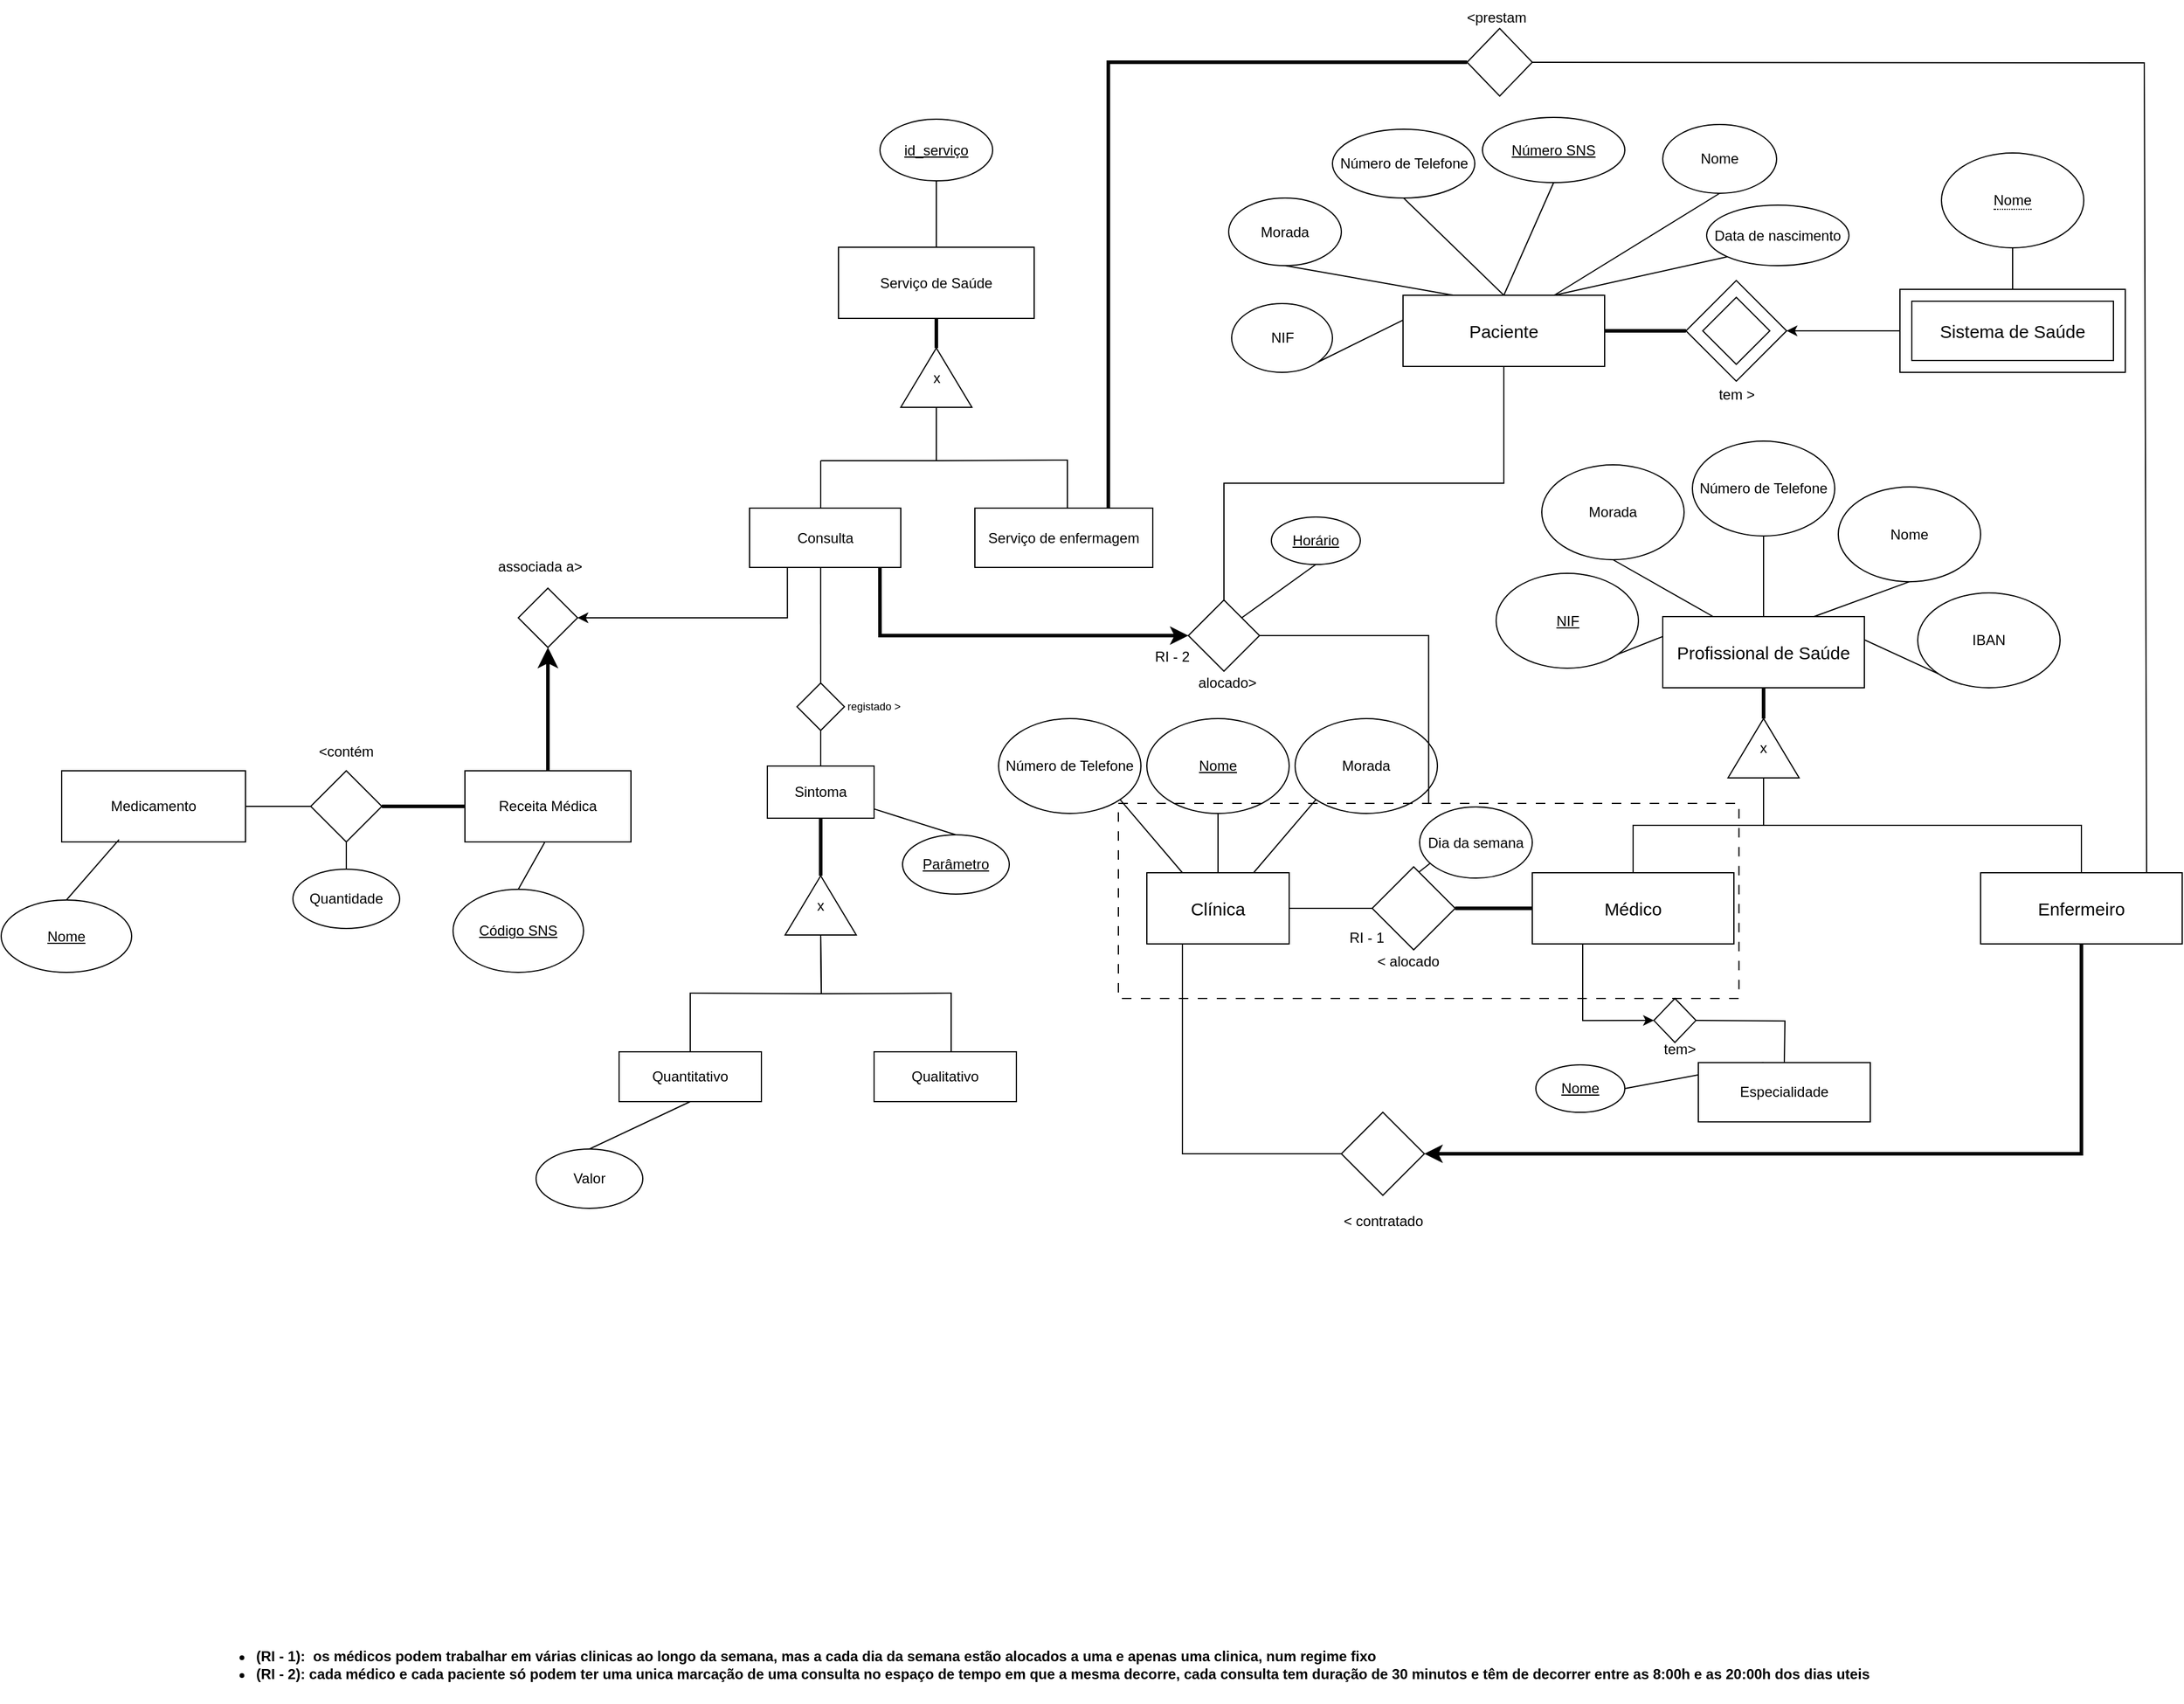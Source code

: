 <mxfile version="24.4.0" type="github" pages="2">
  <diagram id="R2lEEEUBdFMjLlhIrx00" name="Page-1">
    <mxGraphModel dx="3661" dy="3031" grid="0" gridSize="10" guides="1" tooltips="1" connect="1" arrows="0" fold="1" page="1" pageScale="1" pageWidth="850" pageHeight="1100" math="0" shadow="0" extFonts="Permanent Marker^https://fonts.googleapis.com/css?family=Permanent+Marker">
      <root>
        <mxCell id="0" />
        <mxCell id="1" parent="0" />
        <mxCell id="osjCYdtPVFfUL0etH68a-21" style="rounded=0;orthogonalLoop=1;jettySize=auto;html=1;exitX=0.25;exitY=0;exitDx=0;exitDy=0;entryX=1;entryY=1;entryDx=0;entryDy=0;endArrow=none;endFill=0;labelBackgroundColor=none;fontColor=default;" parent="1" source="osjCYdtPVFfUL0etH68a-17" target="osjCYdtPVFfUL0etH68a-19" edge="1">
          <mxGeometry relative="1" as="geometry" />
        </mxCell>
        <mxCell id="osjCYdtPVFfUL0etH68a-24" style="rounded=0;orthogonalLoop=1;jettySize=auto;html=1;exitX=0.25;exitY=0;exitDx=0;exitDy=0;entryX=0.5;entryY=1;entryDx=0;entryDy=0;endArrow=none;endFill=0;labelBackgroundColor=none;fontColor=default;" parent="1" source="osjCYdtPVFfUL0etH68a-17" target="osjCYdtPVFfUL0etH68a-23" edge="1">
          <mxGeometry relative="1" as="geometry" />
        </mxCell>
        <mxCell id="osjCYdtPVFfUL0etH68a-25" style="edgeStyle=orthogonalEdgeStyle;rounded=0;orthogonalLoop=1;jettySize=auto;html=1;exitX=0.5;exitY=0;exitDx=0;exitDy=0;entryX=0.5;entryY=1;entryDx=0;entryDy=0;endArrow=none;endFill=0;labelBackgroundColor=none;fontColor=default;" parent="1" source="osjCYdtPVFfUL0etH68a-17" target="osjCYdtPVFfUL0etH68a-26" edge="1">
          <mxGeometry relative="1" as="geometry">
            <mxPoint x="998.0" y="-150" as="targetPoint" />
          </mxGeometry>
        </mxCell>
        <mxCell id="osjCYdtPVFfUL0etH68a-28" style="rounded=0;orthogonalLoop=1;jettySize=auto;html=1;exitX=0.75;exitY=0;exitDx=0;exitDy=0;entryX=0.5;entryY=1;entryDx=0;entryDy=0;endArrow=none;endFill=0;labelBackgroundColor=none;fontColor=default;" parent="1" source="osjCYdtPVFfUL0etH68a-17" target="osjCYdtPVFfUL0etH68a-27" edge="1">
          <mxGeometry relative="1" as="geometry" />
        </mxCell>
        <mxCell id="osjCYdtPVFfUL0etH68a-30" style="rounded=0;orthogonalLoop=1;jettySize=auto;html=1;exitX=0.75;exitY=0;exitDx=0;exitDy=0;entryX=0;entryY=1;entryDx=0;entryDy=0;endArrow=none;endFill=0;labelBackgroundColor=none;fontColor=default;" parent="1" source="osjCYdtPVFfUL0etH68a-17" target="osjCYdtPVFfUL0etH68a-29" edge="1">
          <mxGeometry relative="1" as="geometry" />
        </mxCell>
        <mxCell id="cX05C2zaHUFwM0jY-mZY-4" style="edgeStyle=none;curved=1;rounded=0;orthogonalLoop=1;jettySize=auto;html=1;exitX=0.5;exitY=1;exitDx=0;exitDy=0;entryX=1;entryY=0.5;entryDx=0;entryDy=0;fontSize=12;startSize=8;endSize=8;endArrow=none;endFill=0;strokeWidth=3;" edge="1" parent="1" source="osjCYdtPVFfUL0etH68a-17" target="osjCYdtPVFfUL0etH68a-35">
          <mxGeometry relative="1" as="geometry" />
        </mxCell>
        <mxCell id="osjCYdtPVFfUL0etH68a-17" value="&lt;span style=&quot;font-size: 15px;&quot;&gt;Profissional de Saúde&lt;/span&gt;" style="rounded=0;whiteSpace=wrap;html=1;labelBackgroundColor=none;" parent="1" vertex="1">
          <mxGeometry x="913" y="-36" width="170" height="60" as="geometry" />
        </mxCell>
        <mxCell id="osjCYdtPVFfUL0etH68a-19" value="&lt;u&gt;NIF&lt;/u&gt;" style="ellipse;whiteSpace=wrap;html=1;labelBackgroundColor=none;" parent="1" vertex="1">
          <mxGeometry x="772.5" y="-72.5" width="120" height="80" as="geometry" />
        </mxCell>
        <mxCell id="osjCYdtPVFfUL0etH68a-23" value="Morada" style="ellipse;whiteSpace=wrap;html=1;labelBackgroundColor=none;" parent="1" vertex="1">
          <mxGeometry x="811" y="-164" width="120" height="80" as="geometry" />
        </mxCell>
        <mxCell id="osjCYdtPVFfUL0etH68a-26" value="Número de Telefone" style="ellipse;whiteSpace=wrap;html=1;labelBackgroundColor=none;" parent="1" vertex="1">
          <mxGeometry x="938" y="-184" width="120" height="80" as="geometry" />
        </mxCell>
        <mxCell id="osjCYdtPVFfUL0etH68a-27" value="Nome" style="ellipse;whiteSpace=wrap;html=1;labelBackgroundColor=none;" parent="1" vertex="1">
          <mxGeometry x="1061" y="-145.41" width="120" height="80" as="geometry" />
        </mxCell>
        <mxCell id="osjCYdtPVFfUL0etH68a-29" value="IBAN" style="ellipse;whiteSpace=wrap;html=1;labelBackgroundColor=none;" parent="1" vertex="1">
          <mxGeometry x="1128" y="-56" width="120" height="80" as="geometry" />
        </mxCell>
        <mxCell id="osjCYdtPVFfUL0etH68a-32" value="" style="rhombus;whiteSpace=wrap;html=1;labelBackgroundColor=none;" parent="1" vertex="1">
          <mxGeometry x="668" y="175" width="70" height="70" as="geometry" />
        </mxCell>
        <mxCell id="osjCYdtPVFfUL0etH68a-35" value="x" style="triangle;whiteSpace=wrap;html=1;direction=north;rotation=0;labelBackgroundColor=none;" parent="1" vertex="1">
          <mxGeometry x="968" y="50" width="60" height="50" as="geometry" />
        </mxCell>
        <mxCell id="osjCYdtPVFfUL0etH68a-40" style="edgeStyle=orthogonalEdgeStyle;rounded=0;orthogonalLoop=1;jettySize=auto;html=1;exitX=0.5;exitY=0;exitDx=0;exitDy=0;entryX=0;entryY=0.5;entryDx=0;entryDy=0;endArrow=none;endFill=0;labelBackgroundColor=none;fontColor=default;" parent="1" source="osjCYdtPVFfUL0etH68a-38" target="osjCYdtPVFfUL0etH68a-35" edge="1">
          <mxGeometry relative="1" as="geometry" />
        </mxCell>
        <mxCell id="fhy60ZntJMk9WQ-8_yJA-6" style="edgeStyle=orthogonalEdgeStyle;rounded=0;orthogonalLoop=1;jettySize=auto;html=1;exitX=0.25;exitY=1;exitDx=0;exitDy=0;entryX=0;entryY=0.5;entryDx=0;entryDy=0;" parent="1" source="osjCYdtPVFfUL0etH68a-38" target="lnXV8POhLCO5q89hgLd0-2" edge="1">
          <mxGeometry relative="1" as="geometry" />
        </mxCell>
        <mxCell id="fhy60ZntJMk9WQ-8_yJA-13" style="edgeStyle=orthogonalEdgeStyle;rounded=0;orthogonalLoop=1;jettySize=auto;html=1;exitX=0;exitY=0.5;exitDx=0;exitDy=0;entryX=1;entryY=0.5;entryDx=0;entryDy=0;endArrow=none;endFill=0;strokeWidth=3;" parent="1" source="osjCYdtPVFfUL0etH68a-38" target="osjCYdtPVFfUL0etH68a-32" edge="1">
          <mxGeometry relative="1" as="geometry" />
        </mxCell>
        <mxCell id="osjCYdtPVFfUL0etH68a-38" value="&lt;span style=&quot;font-size: 15px;&quot;&gt;Médico&lt;/span&gt;" style="rounded=0;whiteSpace=wrap;html=1;labelBackgroundColor=none;" parent="1" vertex="1">
          <mxGeometry x="803" y="180" width="170" height="60" as="geometry" />
        </mxCell>
        <mxCell id="osjCYdtPVFfUL0etH68a-41" style="edgeStyle=orthogonalEdgeStyle;rounded=0;orthogonalLoop=1;jettySize=auto;html=1;exitX=0.5;exitY=0;exitDx=0;exitDy=0;entryX=0;entryY=0.5;entryDx=0;entryDy=0;endArrow=none;endFill=0;labelBackgroundColor=none;fontColor=default;" parent="1" source="osjCYdtPVFfUL0etH68a-39" target="osjCYdtPVFfUL0etH68a-35" edge="1">
          <mxGeometry relative="1" as="geometry" />
        </mxCell>
        <mxCell id="fhy60ZntJMk9WQ-8_yJA-5" style="edgeStyle=orthogonalEdgeStyle;rounded=0;orthogonalLoop=1;jettySize=auto;html=1;exitX=0.5;exitY=1;exitDx=0;exitDy=0;entryX=1;entryY=0.5;entryDx=0;entryDy=0;strokeWidth=3;" parent="1" source="osjCYdtPVFfUL0etH68a-39" target="osjCYdtPVFfUL0etH68a-46" edge="1">
          <mxGeometry relative="1" as="geometry" />
        </mxCell>
        <mxCell id="osjCYdtPVFfUL0etH68a-39" value="&lt;span style=&quot;font-size: 15px;&quot;&gt;Enfermeiro&lt;/span&gt;" style="rounded=0;whiteSpace=wrap;html=1;labelBackgroundColor=none;" parent="1" vertex="1">
          <mxGeometry x="1181" y="180" width="170" height="60" as="geometry" />
        </mxCell>
        <mxCell id="osjCYdtPVFfUL0etH68a-3" style="edgeStyle=orthogonalEdgeStyle;rounded=0;orthogonalLoop=1;jettySize=auto;html=1;exitX=0.5;exitY=0;exitDx=0;exitDy=0;entryX=0.5;entryY=1;entryDx=0;entryDy=0;endArrow=none;endFill=0;labelBackgroundColor=none;fontColor=default;" parent="1" source="Xq9BSYsF8t9AHOJS5VjR-1" target="Xq9BSYsF8t9AHOJS5VjR-3" edge="1">
          <mxGeometry relative="1" as="geometry" />
        </mxCell>
        <mxCell id="osjCYdtPVFfUL0etH68a-14" style="rounded=0;orthogonalLoop=1;jettySize=auto;html=1;exitX=0.25;exitY=0;exitDx=0;exitDy=0;startArrow=none;startFill=0;endArrow=none;endFill=0;entryX=1;entryY=1;entryDx=0;entryDy=0;labelBackgroundColor=none;fontColor=default;" parent="1" source="Xq9BSYsF8t9AHOJS5VjR-1" target="osjCYdtPVFfUL0etH68a-16" edge="1">
          <mxGeometry relative="1" as="geometry">
            <mxPoint x="438" y="160" as="targetPoint" />
          </mxGeometry>
        </mxCell>
        <mxCell id="fhy60ZntJMk9WQ-8_yJA-11" style="edgeStyle=orthogonalEdgeStyle;rounded=0;orthogonalLoop=1;jettySize=auto;html=1;exitX=0.25;exitY=1;exitDx=0;exitDy=0;entryX=0;entryY=0.5;entryDx=0;entryDy=0;endArrow=none;endFill=0;" parent="1" source="Xq9BSYsF8t9AHOJS5VjR-1" target="osjCYdtPVFfUL0etH68a-46" edge="1">
          <mxGeometry relative="1" as="geometry" />
        </mxCell>
        <mxCell id="fhy60ZntJMk9WQ-8_yJA-12" style="edgeStyle=orthogonalEdgeStyle;rounded=0;orthogonalLoop=1;jettySize=auto;html=1;exitX=1;exitY=0.5;exitDx=0;exitDy=0;entryX=0;entryY=0.5;entryDx=0;entryDy=0;endArrow=none;endFill=0;" parent="1" source="Xq9BSYsF8t9AHOJS5VjR-1" target="osjCYdtPVFfUL0etH68a-32" edge="1">
          <mxGeometry relative="1" as="geometry" />
        </mxCell>
        <mxCell id="Xq9BSYsF8t9AHOJS5VjR-1" value="&lt;font style=&quot;font-size: 15px;&quot;&gt;Clínica&lt;/font&gt;" style="rounded=0;whiteSpace=wrap;html=1;labelBackgroundColor=none;" parent="1" vertex="1">
          <mxGeometry x="478" y="180" width="120" height="60" as="geometry" />
        </mxCell>
        <mxCell id="Xq9BSYsF8t9AHOJS5VjR-3" value="&lt;u&gt;Nome&lt;/u&gt;" style="ellipse;whiteSpace=wrap;html=1;labelBackgroundColor=none;" parent="1" vertex="1">
          <mxGeometry x="478" y="50" width="120" height="80" as="geometry" />
        </mxCell>
        <mxCell id="osjCYdtPVFfUL0etH68a-4" value="Morada" style="ellipse;whiteSpace=wrap;html=1;labelBackgroundColor=none;" parent="1" vertex="1">
          <mxGeometry x="603" y="50" width="120" height="80" as="geometry" />
        </mxCell>
        <mxCell id="osjCYdtPVFfUL0etH68a-6" value="" style="endArrow=none;html=1;rounded=0;entryX=0;entryY=1;entryDx=0;entryDy=0;exitX=0.75;exitY=0;exitDx=0;exitDy=0;labelBackgroundColor=none;fontColor=default;" parent="1" source="Xq9BSYsF8t9AHOJS5VjR-1" target="osjCYdtPVFfUL0etH68a-4" edge="1">
          <mxGeometry width="50" height="50" relative="1" as="geometry">
            <mxPoint x="518" y="270" as="sourcePoint" />
            <mxPoint x="568" y="220" as="targetPoint" />
            <Array as="points" />
          </mxGeometry>
        </mxCell>
        <mxCell id="osjCYdtPVFfUL0etH68a-16" value="Número de Telefone" style="ellipse;whiteSpace=wrap;html=1;labelBackgroundColor=none;" parent="1" vertex="1">
          <mxGeometry x="353" y="50" width="120" height="80" as="geometry" />
        </mxCell>
        <mxCell id="osjCYdtPVFfUL0etH68a-46" value="" style="rhombus;whiteSpace=wrap;html=1;labelBackgroundColor=none;" parent="1" vertex="1">
          <mxGeometry x="642" y="382" width="70" height="70" as="geometry" />
        </mxCell>
        <mxCell id="jBcFQ4x_I9QCF7RiTCGO-1" value="&amp;lt; alocado" style="text;html=1;align=center;verticalAlign=middle;resizable=0;points=[];autosize=1;strokeColor=none;fillColor=none;labelBackgroundColor=none;" parent="1" vertex="1">
          <mxGeometry x="658" y="240" width="80" height="30" as="geometry" />
        </mxCell>
        <mxCell id="jBcFQ4x_I9QCF7RiTCGO-2" value="&amp;lt; contratado" style="text;html=1;align=center;verticalAlign=middle;resizable=0;points=[];autosize=1;strokeColor=none;fillColor=none;labelBackgroundColor=none;" parent="1" vertex="1">
          <mxGeometry x="632" y="459" width="90" height="30" as="geometry" />
        </mxCell>
        <mxCell id="jBcFQ4x_I9QCF7RiTCGO-3" value="RI - 1" style="text;html=1;align=center;verticalAlign=middle;resizable=0;points=[];autosize=1;strokeColor=none;fillColor=none;labelBackgroundColor=none;" parent="1" vertex="1">
          <mxGeometry x="638" y="220" width="50" height="30" as="geometry" />
        </mxCell>
        <mxCell id="jBcFQ4x_I9QCF7RiTCGO-4" value="&lt;ul&gt;&lt;li&gt;&lt;b&gt;(RI - 1):&amp;nbsp; os médicos podem trabalhar em várias clinicas ao longo da semana,&amp;nbsp;&lt;/b&gt;&lt;b style=&quot;background-color: initial;&quot;&gt;mas a cada dia da semana estão alocados a uma e apenas uma clinica, num regime fixo&lt;/b&gt;&lt;/li&gt;&lt;li&gt;&lt;div title=&quot;Page 1&quot; class=&quot;page&quot;&gt;&lt;div style=&quot;background-color: rgb(100.0%, 100.0%, 100.0%)&quot; class=&quot;section&quot;&gt;&lt;div style=&quot;&quot; class=&quot;layoutArea&quot;&gt;&lt;b&gt;(RI - 2): cada médico e cada paciente só podem ter uma unica marcação de uma consulta no espaço de tempo em que a mesma decorre, cada consulta tem duração de 30 minutos e&amp;nbsp;&lt;/b&gt;&lt;b style=&quot;background-color: initial;&quot;&gt;têm de decorrer entre as 8:00h e as 20:00h dos dias uteis&amp;nbsp;&lt;/b&gt;&lt;/div&gt;&lt;/div&gt;&lt;/div&gt;&lt;/li&gt;&lt;/ul&gt;" style="text;html=1;align=left;verticalAlign=middle;resizable=0;points=[];autosize=1;strokeColor=none;fillColor=none;labelBackgroundColor=none;" parent="1" vertex="1">
          <mxGeometry x="-315" y="815" width="1422" height="65" as="geometry" />
        </mxCell>
        <mxCell id="jBcFQ4x_I9QCF7RiTCGO-24" style="rounded=0;orthogonalLoop=1;jettySize=auto;html=1;exitX=0.25;exitY=0;exitDx=0;exitDy=0;entryX=1;entryY=1;entryDx=0;entryDy=0;endArrow=none;endFill=0;labelBackgroundColor=none;fontColor=default;" parent="1" source="jBcFQ4x_I9QCF7RiTCGO-29" target="jBcFQ4x_I9QCF7RiTCGO-30" edge="1">
          <mxGeometry relative="1" as="geometry" />
        </mxCell>
        <mxCell id="jBcFQ4x_I9QCF7RiTCGO-25" style="rounded=0;orthogonalLoop=1;jettySize=auto;html=1;exitX=0.25;exitY=0;exitDx=0;exitDy=0;entryX=0.5;entryY=1;entryDx=0;entryDy=0;endArrow=none;endFill=0;labelBackgroundColor=none;fontColor=default;" parent="1" source="jBcFQ4x_I9QCF7RiTCGO-29" target="jBcFQ4x_I9QCF7RiTCGO-31" edge="1">
          <mxGeometry relative="1" as="geometry" />
        </mxCell>
        <mxCell id="jBcFQ4x_I9QCF7RiTCGO-26" style="rounded=0;orthogonalLoop=1;jettySize=auto;html=1;exitX=0.5;exitY=0;exitDx=0;exitDy=0;entryX=0.5;entryY=1;entryDx=0;entryDy=0;endArrow=none;endFill=0;labelBackgroundColor=none;fontColor=default;" parent="1" source="jBcFQ4x_I9QCF7RiTCGO-29" target="jBcFQ4x_I9QCF7RiTCGO-32" edge="1">
          <mxGeometry relative="1" as="geometry">
            <mxPoint x="740.0" y="-407" as="targetPoint" />
          </mxGeometry>
        </mxCell>
        <mxCell id="jBcFQ4x_I9QCF7RiTCGO-27" style="rounded=0;orthogonalLoop=1;jettySize=auto;html=1;exitX=0.75;exitY=0;exitDx=0;exitDy=0;entryX=0.5;entryY=1;entryDx=0;entryDy=0;endArrow=none;endFill=0;labelBackgroundColor=none;fontColor=default;" parent="1" source="jBcFQ4x_I9QCF7RiTCGO-29" target="jBcFQ4x_I9QCF7RiTCGO-33" edge="1">
          <mxGeometry relative="1" as="geometry" />
        </mxCell>
        <mxCell id="jBcFQ4x_I9QCF7RiTCGO-28" style="rounded=0;orthogonalLoop=1;jettySize=auto;html=1;exitX=0.75;exitY=0;exitDx=0;exitDy=0;entryX=0;entryY=1;entryDx=0;entryDy=0;endArrow=none;endFill=0;labelBackgroundColor=none;fontColor=default;" parent="1" source="jBcFQ4x_I9QCF7RiTCGO-29" target="jBcFQ4x_I9QCF7RiTCGO-34" edge="1">
          <mxGeometry relative="1" as="geometry" />
        </mxCell>
        <mxCell id="fhy60ZntJMk9WQ-8_yJA-3" style="edgeStyle=orthogonalEdgeStyle;rounded=0;orthogonalLoop=1;jettySize=auto;html=1;exitX=0.5;exitY=1;exitDx=0;exitDy=0;entryX=0.5;entryY=0;entryDx=0;entryDy=0;endArrow=none;endFill=0;" parent="1" source="jBcFQ4x_I9QCF7RiTCGO-29" target="lnXV8POhLCO5q89hgLd0-22" edge="1">
          <mxGeometry relative="1" as="geometry" />
        </mxCell>
        <mxCell id="jBcFQ4x_I9QCF7RiTCGO-29" value="&lt;span style=&quot;font-size: 15px;&quot;&gt;Paciente&lt;/span&gt;" style="rounded=0;whiteSpace=wrap;html=1;labelBackgroundColor=none;" parent="1" vertex="1">
          <mxGeometry x="694" y="-307" width="170" height="60" as="geometry" />
        </mxCell>
        <mxCell id="jBcFQ4x_I9QCF7RiTCGO-30" value="NIF" style="ellipse;whiteSpace=wrap;html=1;labelBackgroundColor=none;" parent="1" vertex="1">
          <mxGeometry x="549.5" y="-300" width="85" height="58" as="geometry" />
        </mxCell>
        <mxCell id="jBcFQ4x_I9QCF7RiTCGO-31" value="Morada" style="ellipse;whiteSpace=wrap;html=1;labelBackgroundColor=none;" parent="1" vertex="1">
          <mxGeometry x="547" y="-389" width="95" height="57" as="geometry" />
        </mxCell>
        <mxCell id="jBcFQ4x_I9QCF7RiTCGO-32" value="Número de Telefone" style="ellipse;whiteSpace=wrap;html=1;labelBackgroundColor=none;" parent="1" vertex="1">
          <mxGeometry x="634.5" y="-447" width="120" height="58" as="geometry" />
        </mxCell>
        <mxCell id="jBcFQ4x_I9QCF7RiTCGO-33" value="Nome" style="ellipse;whiteSpace=wrap;html=1;labelBackgroundColor=none;" parent="1" vertex="1">
          <mxGeometry x="913" y="-451" width="96" height="58" as="geometry" />
        </mxCell>
        <mxCell id="jBcFQ4x_I9QCF7RiTCGO-34" value="Data de nascimento" style="ellipse;whiteSpace=wrap;html=1;labelBackgroundColor=none;" parent="1" vertex="1">
          <mxGeometry x="950" y="-383" width="120" height="51" as="geometry" />
        </mxCell>
        <mxCell id="jBcFQ4x_I9QCF7RiTCGO-35" style="rounded=0;orthogonalLoop=1;jettySize=auto;html=1;exitX=0.5;exitY=0;exitDx=0;exitDy=0;entryX=0.5;entryY=1;entryDx=0;entryDy=0;endArrow=none;endFill=0;labelBackgroundColor=none;fontColor=default;" parent="1" source="jBcFQ4x_I9QCF7RiTCGO-29" target="jBcFQ4x_I9QCF7RiTCGO-36" edge="1">
          <mxGeometry relative="1" as="geometry">
            <mxPoint x="870.0" y="-407" as="targetPoint" />
            <mxPoint x="870" y="-307" as="sourcePoint" />
          </mxGeometry>
        </mxCell>
        <mxCell id="jBcFQ4x_I9QCF7RiTCGO-36" value="&lt;u&gt;Número SNS&lt;/u&gt;" style="ellipse;whiteSpace=wrap;html=1;labelBackgroundColor=none;" parent="1" vertex="1">
          <mxGeometry x="761" y="-457" width="120" height="55" as="geometry" />
        </mxCell>
        <mxCell id="jBcFQ4x_I9QCF7RiTCGO-42" value="&lt;span style=&quot;font-size: 15px;&quot;&gt;Sistema de Saúde&lt;/span&gt;" style="rounded=0;whiteSpace=wrap;html=1;perimeterSpacing=0;glass=0;shadow=0;labelBackgroundColor=none;" parent="1" vertex="1">
          <mxGeometry x="1123" y="-307" width="170" height="60" as="geometry" />
        </mxCell>
        <mxCell id="jBcFQ4x_I9QCF7RiTCGO-48" style="rounded=0;orthogonalLoop=1;jettySize=auto;html=1;exitX=0.5;exitY=0;exitDx=0;exitDy=0;entryX=0.5;entryY=1;entryDx=0;entryDy=0;endArrow=none;endFill=0;labelBackgroundColor=none;fontColor=default;" parent="1" source="jBcFQ4x_I9QCF7RiTCGO-42" target="jBcFQ4x_I9QCF7RiTCGO-49" edge="1">
          <mxGeometry relative="1" as="geometry">
            <mxPoint x="1338.0" y="-417" as="targetPoint" />
            <mxPoint x="1338" y="-317" as="sourcePoint" />
          </mxGeometry>
        </mxCell>
        <mxCell id="jBcFQ4x_I9QCF7RiTCGO-49" value="&lt;div style=&quot;border-bottom: 1px dotted black;&quot;&gt;Nome&lt;/div&gt;" style="ellipse;whiteSpace=wrap;html=1;labelBackgroundColor=none;" parent="1" vertex="1">
          <mxGeometry x="1148" y="-427" width="120" height="80" as="geometry" />
        </mxCell>
        <mxCell id="jBcFQ4x_I9QCF7RiTCGO-50" value="" style="verticalLabelPosition=bottom;verticalAlign=top;html=1;shape=mxgraph.basic.frame;dx=10;whiteSpace=wrap;labelBackgroundColor=none;" parent="1" vertex="1">
          <mxGeometry x="1113" y="-312" width="190" height="70" as="geometry" />
        </mxCell>
        <mxCell id="jBcFQ4x_I9QCF7RiTCGO-55" value="tem &amp;gt;&lt;div&gt;&lt;br&gt;&lt;/div&gt;" style="text;html=1;align=center;verticalAlign=middle;resizable=0;points=[];autosize=1;strokeColor=none;fillColor=none;labelBackgroundColor=none;" parent="1" vertex="1">
          <mxGeometry x="950" y="-236" width="50" height="40" as="geometry" />
        </mxCell>
        <mxCell id="jBcFQ4x_I9QCF7RiTCGO-59" value="" style="verticalLabelPosition=bottom;verticalAlign=top;html=1;shape=mxgraph.basic.frame;dx=10;whiteSpace=wrap;labelBackgroundColor=none;rotation=45;" parent="1" vertex="1">
          <mxGeometry x="945" y="-307" width="60" height="60" as="geometry" />
        </mxCell>
        <mxCell id="VKBXFGdJmHYDEgzDutjO-6" value="Dia da semana" style="ellipse;whiteSpace=wrap;html=1;" parent="1" vertex="1">
          <mxGeometry x="708" y="124.54" width="95" height="60" as="geometry" />
        </mxCell>
        <mxCell id="VKBXFGdJmHYDEgzDutjO-8" value="" style="endArrow=none;html=1;rounded=0;exitX=0.562;exitY=0.064;exitDx=0;exitDy=0;exitPerimeter=0;entryX=0.097;entryY=0.787;entryDx=0;entryDy=0;entryPerimeter=0;" parent="1" source="osjCYdtPVFfUL0etH68a-32" target="VKBXFGdJmHYDEgzDutjO-6" edge="1">
          <mxGeometry width="50" height="50" relative="1" as="geometry">
            <mxPoint x="703" y="175" as="sourcePoint" />
            <mxPoint x="753" y="125" as="targetPoint" />
          </mxGeometry>
        </mxCell>
        <mxCell id="VKBXFGdJmHYDEgzDutjO-46" value="" style="group" parent="1" vertex="1" connectable="0">
          <mxGeometry x="143" y="-347.5" width="340" height="275" as="geometry" />
        </mxCell>
        <mxCell id="VKBXFGdJmHYDEgzDutjO-23" value="Serviço de Saúde" style="rounded=0;whiteSpace=wrap;html=1;" parent="VKBXFGdJmHYDEgzDutjO-46" vertex="1">
          <mxGeometry x="75" width="165" height="60" as="geometry" />
        </mxCell>
        <mxCell id="cX05C2zaHUFwM0jY-mZY-7" style="edgeStyle=none;curved=1;rounded=0;orthogonalLoop=1;jettySize=auto;html=1;exitX=1;exitY=0.5;exitDx=0;exitDy=0;entryX=0.5;entryY=1;entryDx=0;entryDy=0;fontSize=12;startSize=8;endSize=8;endArrow=none;endFill=0;strokeWidth=3;" edge="1" parent="VKBXFGdJmHYDEgzDutjO-46" source="VKBXFGdJmHYDEgzDutjO-24" target="VKBXFGdJmHYDEgzDutjO-23">
          <mxGeometry relative="1" as="geometry" />
        </mxCell>
        <mxCell id="VKBXFGdJmHYDEgzDutjO-24" value="x" style="triangle;whiteSpace=wrap;html=1;direction=north;rotation=0;labelBackgroundColor=none;" parent="VKBXFGdJmHYDEgzDutjO-46" vertex="1">
          <mxGeometry x="127.5" y="85" width="60" height="50" as="geometry" />
        </mxCell>
        <mxCell id="VKBXFGdJmHYDEgzDutjO-40" style="edgeStyle=orthogonalEdgeStyle;rounded=0;orthogonalLoop=1;jettySize=auto;html=1;exitX=0.5;exitY=0;exitDx=0;exitDy=0;endArrow=none;endFill=0;labelBackgroundColor=none;fontColor=default;entryX=0;entryY=0.5;entryDx=0;entryDy=0;" parent="VKBXFGdJmHYDEgzDutjO-46" target="VKBXFGdJmHYDEgzDutjO-24" edge="1">
          <mxGeometry relative="1" as="geometry">
            <mxPoint x="268" y="179.5" as="sourcePoint" />
            <mxPoint x="158" y="144.5" as="targetPoint" />
          </mxGeometry>
        </mxCell>
        <mxCell id="VKBXFGdJmHYDEgzDutjO-41" value="" style="endArrow=none;html=1;rounded=0;" parent="VKBXFGdJmHYDEgzDutjO-46" edge="1">
          <mxGeometry width="50" height="50" relative="1" as="geometry">
            <mxPoint x="60" y="180" as="sourcePoint" />
            <mxPoint x="160" y="180" as="targetPoint" />
          </mxGeometry>
        </mxCell>
        <mxCell id="VKBXFGdJmHYDEgzDutjO-42" value="" style="endArrow=none;html=1;rounded=0;" parent="VKBXFGdJmHYDEgzDutjO-46" edge="1">
          <mxGeometry width="50" height="50" relative="1" as="geometry">
            <mxPoint x="60" y="230" as="sourcePoint" />
            <mxPoint x="60" y="180" as="targetPoint" />
          </mxGeometry>
        </mxCell>
        <mxCell id="VKBXFGdJmHYDEgzDutjO-43" value="" style="endArrow=none;html=1;rounded=0;" parent="VKBXFGdJmHYDEgzDutjO-46" edge="1">
          <mxGeometry width="50" height="50" relative="1" as="geometry">
            <mxPoint x="268" y="229" as="sourcePoint" />
            <mxPoint x="268" y="179" as="targetPoint" />
          </mxGeometry>
        </mxCell>
        <mxCell id="VKBXFGdJmHYDEgzDutjO-44" value="Consulta" style="rounded=0;whiteSpace=wrap;html=1;" parent="VKBXFGdJmHYDEgzDutjO-46" vertex="1">
          <mxGeometry y="220" width="127.5" height="50" as="geometry" />
        </mxCell>
        <mxCell id="VKBXFGdJmHYDEgzDutjO-45" value="Serviço de enfermagem" style="rounded=0;whiteSpace=wrap;html=1;" parent="VKBXFGdJmHYDEgzDutjO-46" vertex="1">
          <mxGeometry x="190" y="220" width="150" height="50" as="geometry" />
        </mxCell>
        <mxCell id="VKBXFGdJmHYDEgzDutjO-49" value="" style="rhombus;whiteSpace=wrap;html=1;" parent="1" vertex="1">
          <mxGeometry x="-52" y="-60" width="50" height="50" as="geometry" />
        </mxCell>
        <mxCell id="VKBXFGdJmHYDEgzDutjO-53" value="&amp;lt;contém" style="text;html=1;align=center;verticalAlign=middle;whiteSpace=wrap;rounded=0;" parent="1" vertex="1">
          <mxGeometry x="-227" y="63" width="60" height="30" as="geometry" />
        </mxCell>
        <mxCell id="VKBXFGdJmHYDEgzDutjO-54" value="associada a&amp;gt;" style="text;html=1;align=center;verticalAlign=middle;whiteSpace=wrap;rounded=0;" parent="1" vertex="1">
          <mxGeometry x="-72" y="-93" width="77" height="30" as="geometry" />
        </mxCell>
        <mxCell id="VKBXFGdJmHYDEgzDutjO-60" value="" style="rhombus;whiteSpace=wrap;html=1;" parent="1" vertex="1">
          <mxGeometry x="183" y="20" width="40" height="40" as="geometry" />
        </mxCell>
        <mxCell id="VKBXFGdJmHYDEgzDutjO-55" value="" style="endArrow=none;html=1;rounded=0;entryX=0.439;entryY=1.006;entryDx=0;entryDy=0;entryPerimeter=0;" parent="1" edge="1">
          <mxGeometry width="50" height="50" relative="1" as="geometry">
            <mxPoint x="203" y="21" as="sourcePoint" />
            <mxPoint x="202.973" y="-77.2" as="targetPoint" />
          </mxGeometry>
        </mxCell>
        <mxCell id="VKBXFGdJmHYDEgzDutjO-64" value="" style="endArrow=none;html=1;rounded=0;exitX=0.5;exitY=0;exitDx=0;exitDy=0;" parent="1" source="VKBXFGdJmHYDEgzDutjO-67" edge="1">
          <mxGeometry width="50" height="50" relative="1" as="geometry">
            <mxPoint x="202.76" y="100.9" as="sourcePoint" />
            <mxPoint x="203" y="60" as="targetPoint" />
          </mxGeometry>
        </mxCell>
        <mxCell id="cX05C2zaHUFwM0jY-mZY-5" style="edgeStyle=none;curved=1;rounded=0;orthogonalLoop=1;jettySize=auto;html=1;exitX=0.5;exitY=1;exitDx=0;exitDy=0;fontSize=12;startSize=8;endSize=8;endArrow=none;endFill=0;strokeWidth=3;" edge="1" parent="1" source="VKBXFGdJmHYDEgzDutjO-67" target="VKBXFGdJmHYDEgzDutjO-70">
          <mxGeometry relative="1" as="geometry" />
        </mxCell>
        <mxCell id="VKBXFGdJmHYDEgzDutjO-67" value="Sintoma" style="rounded=0;whiteSpace=wrap;html=1;" parent="1" vertex="1">
          <mxGeometry x="158" y="90" width="90" height="44" as="geometry" />
        </mxCell>
        <mxCell id="VKBXFGdJmHYDEgzDutjO-69" value="registado &amp;gt;" style="text;html=1;align=center;verticalAlign=middle;whiteSpace=wrap;rounded=0;fontSize=9;" parent="1" vertex="1">
          <mxGeometry x="213" y="30" width="70" height="20" as="geometry" />
        </mxCell>
        <mxCell id="VKBXFGdJmHYDEgzDutjO-70" value="x" style="triangle;whiteSpace=wrap;html=1;direction=north;rotation=0;labelBackgroundColor=none;" parent="1" vertex="1">
          <mxGeometry x="173" y="182.54" width="60" height="50" as="geometry" />
        </mxCell>
        <mxCell id="VKBXFGdJmHYDEgzDutjO-76" value="" style="group" parent="1" vertex="1" connectable="0">
          <mxGeometry x="93" y="232" width="220" height="99" as="geometry" />
        </mxCell>
        <mxCell id="VKBXFGdJmHYDEgzDutjO-71" style="edgeStyle=orthogonalEdgeStyle;rounded=0;orthogonalLoop=1;jettySize=auto;html=1;exitX=0.5;exitY=0;exitDx=0;exitDy=0;endArrow=none;endFill=0;labelBackgroundColor=none;fontColor=default;" parent="VKBXFGdJmHYDEgzDutjO-76" edge="1">
          <mxGeometry relative="1" as="geometry">
            <mxPoint x="220" y="49.54" as="sourcePoint" />
            <mxPoint x="110" as="targetPoint" />
          </mxGeometry>
        </mxCell>
        <mxCell id="VKBXFGdJmHYDEgzDutjO-72" style="edgeStyle=orthogonalEdgeStyle;rounded=0;orthogonalLoop=1;jettySize=auto;html=1;exitX=0.5;exitY=0;exitDx=0;exitDy=0;endArrow=none;endFill=0;labelBackgroundColor=none;fontColor=default;" parent="VKBXFGdJmHYDEgzDutjO-76" edge="1">
          <mxGeometry relative="1" as="geometry">
            <mxPoint y="49.54" as="sourcePoint" />
            <mxPoint x="110" as="targetPoint" />
          </mxGeometry>
        </mxCell>
        <mxCell id="VKBXFGdJmHYDEgzDutjO-74" value="" style="endArrow=none;html=1;rounded=0;" parent="VKBXFGdJmHYDEgzDutjO-76" edge="1">
          <mxGeometry width="50" height="50" relative="1" as="geometry">
            <mxPoint y="99" as="sourcePoint" />
            <mxPoint y="49" as="targetPoint" />
          </mxGeometry>
        </mxCell>
        <mxCell id="VKBXFGdJmHYDEgzDutjO-75" value="" style="endArrow=none;html=1;rounded=0;" parent="VKBXFGdJmHYDEgzDutjO-76" edge="1">
          <mxGeometry width="50" height="50" relative="1" as="geometry">
            <mxPoint x="220" y="99" as="sourcePoint" />
            <mxPoint x="220" y="49" as="targetPoint" />
          </mxGeometry>
        </mxCell>
        <mxCell id="VKBXFGdJmHYDEgzDutjO-77" value="Quantitativo" style="rounded=0;whiteSpace=wrap;html=1;" parent="1" vertex="1">
          <mxGeometry x="33" y="331" width="120" height="42" as="geometry" />
        </mxCell>
        <mxCell id="VKBXFGdJmHYDEgzDutjO-78" value="Qualitativo" style="rounded=0;whiteSpace=wrap;html=1;" parent="1" vertex="1">
          <mxGeometry x="248" y="331" width="120" height="42" as="geometry" />
        </mxCell>
        <mxCell id="VKBXFGdJmHYDEgzDutjO-79" value="" style="endArrow=none;html=1;rounded=0;entryX=0.5;entryY=1;entryDx=0;entryDy=0;exitX=0.5;exitY=0;exitDx=0;exitDy=0;" parent="1" source="VKBXFGdJmHYDEgzDutjO-80" target="VKBXFGdJmHYDEgzDutjO-77" edge="1">
          <mxGeometry width="50" height="50" relative="1" as="geometry">
            <mxPoint x="63" y="423" as="sourcePoint" />
            <mxPoint x="93" y="383" as="targetPoint" />
          </mxGeometry>
        </mxCell>
        <mxCell id="VKBXFGdJmHYDEgzDutjO-80" value="Valor" style="ellipse;whiteSpace=wrap;html=1;" parent="1" vertex="1">
          <mxGeometry x="-37" y="413" width="90" height="50" as="geometry" />
        </mxCell>
        <mxCell id="lnXV8POhLCO5q89hgLd0-2" value="" style="rhombus;whiteSpace=wrap;html=1;" parent="1" vertex="1">
          <mxGeometry x="905.5" y="286" width="35.5" height="37.11" as="geometry" />
        </mxCell>
        <mxCell id="lnXV8POhLCO5q89hgLd0-5" value="tem&amp;gt;" style="text;html=1;align=center;verticalAlign=middle;whiteSpace=wrap;rounded=0;" parent="1" vertex="1">
          <mxGeometry x="905" y="320.11" width="45" height="17" as="geometry" />
        </mxCell>
        <mxCell id="lnXV8POhLCO5q89hgLd0-14" value="&lt;u&gt;Nome&lt;/u&gt;" style="ellipse;whiteSpace=wrap;html=1;" parent="1" vertex="1">
          <mxGeometry x="806" y="342" width="75" height="40" as="geometry" />
        </mxCell>
        <mxCell id="lnXV8POhLCO5q89hgLd0-15" value="" style="endArrow=none;html=1;rounded=0;exitX=0.5;exitY=1;exitDx=0;exitDy=0;entryX=1;entryY=0.5;entryDx=0;entryDy=0;" parent="1" target="lnXV8POhLCO5q89hgLd0-14" edge="1">
          <mxGeometry width="50" height="50" relative="1" as="geometry">
            <mxPoint x="998" y="340.11" as="sourcePoint" />
            <mxPoint x="703" y="270" as="targetPoint" />
          </mxGeometry>
        </mxCell>
        <mxCell id="fhy60ZntJMk9WQ-8_yJA-4" style="edgeStyle=orthogonalEdgeStyle;rounded=0;orthogonalLoop=1;jettySize=auto;html=1;exitX=0.5;exitY=0;exitDx=0;exitDy=0;entryX=1;entryY=0.5;entryDx=0;entryDy=0;endArrow=none;endFill=0;" parent="1" source="lnXV8POhLCO5q89hgLd0-16" target="lnXV8POhLCO5q89hgLd0-22" edge="1">
          <mxGeometry relative="1" as="geometry" />
        </mxCell>
        <mxCell id="lnXV8POhLCO5q89hgLd0-16" value="" style="rounded=0;whiteSpace=wrap;html=1;fillColor=none;dashed=1;dashPattern=8 8;" parent="1" vertex="1">
          <mxGeometry x="454" y="121.54" width="523.25" height="164.46" as="geometry" />
        </mxCell>
        <mxCell id="lnXV8POhLCO5q89hgLd0-22" value="" style="rhombus;whiteSpace=wrap;html=1;" parent="1" vertex="1">
          <mxGeometry x="513" y="-50" width="60" height="60" as="geometry" />
        </mxCell>
        <mxCell id="lnXV8POhLCO5q89hgLd0-28" value="" style="endArrow=none;html=1;rounded=0;exitX=0;exitY=0.5;exitDx=0;exitDy=0;entryX=0.862;entryY=1;entryDx=0;entryDy=0;entryPerimeter=0;endFill=0;startArrow=classic;startFill=1;strokeWidth=3;" parent="1" source="lnXV8POhLCO5q89hgLd0-22" target="VKBXFGdJmHYDEgzDutjO-44" edge="1">
          <mxGeometry width="50" height="50" relative="1" as="geometry">
            <mxPoint x="253" y="-10" as="sourcePoint" />
            <mxPoint x="253" y="-70" as="targetPoint" />
            <Array as="points">
              <mxPoint x="253" y="-20" />
            </Array>
          </mxGeometry>
        </mxCell>
        <mxCell id="lnXV8POhLCO5q89hgLd0-29" value="alocado&amp;gt;" style="text;html=1;align=center;verticalAlign=middle;whiteSpace=wrap;rounded=0;" parent="1" vertex="1">
          <mxGeometry x="516" y="5" width="60" height="30" as="geometry" />
        </mxCell>
        <mxCell id="lnXV8POhLCO5q89hgLd0-33" value="&lt;u&gt;Horário&lt;/u&gt;" style="ellipse;whiteSpace=wrap;html=1;" parent="1" vertex="1">
          <mxGeometry x="583" y="-120" width="75" height="40" as="geometry" />
        </mxCell>
        <mxCell id="lnXV8POhLCO5q89hgLd0-34" value="" style="endArrow=none;html=1;rounded=0;entryX=0.5;entryY=1;entryDx=0;entryDy=0;exitX=1;exitY=0;exitDx=0;exitDy=0;" parent="1" source="lnXV8POhLCO5q89hgLd0-22" target="lnXV8POhLCO5q89hgLd0-33" edge="1">
          <mxGeometry width="50" height="50" relative="1" as="geometry">
            <mxPoint x="543" y="-30" as="sourcePoint" />
            <mxPoint x="593" y="-80" as="targetPoint" />
          </mxGeometry>
        </mxCell>
        <mxCell id="lnXV8POhLCO5q89hgLd0-37" value="Especialidade" style="rounded=0;whiteSpace=wrap;html=1;" parent="1" vertex="1">
          <mxGeometry x="943" y="340.11" width="145" height="50" as="geometry" />
        </mxCell>
        <mxCell id="lnXV8POhLCO5q89hgLd0-40" value="" style="endArrow=none;html=1;rounded=0;entryX=1;entryY=0.5;entryDx=0;entryDy=0;exitX=0.5;exitY=0;exitDx=0;exitDy=0;" parent="1" source="lnXV8POhLCO5q89hgLd0-37" target="lnXV8POhLCO5q89hgLd0-2" edge="1">
          <mxGeometry width="50" height="50" relative="1" as="geometry">
            <mxPoint x="1015" y="340" as="sourcePoint" />
            <mxPoint x="948.001" y="305.108" as="targetPoint" />
            <Array as="points">
              <mxPoint x="1016" y="305" />
            </Array>
          </mxGeometry>
        </mxCell>
        <mxCell id="lnXV8POhLCO5q89hgLd0-45" value="RI - 2" style="text;html=1;align=center;verticalAlign=middle;resizable=0;points=[];autosize=1;strokeColor=none;fillColor=none;labelBackgroundColor=none;" parent="1" vertex="1">
          <mxGeometry x="475" y="-15" width="47" height="26" as="geometry" />
        </mxCell>
        <mxCell id="lnXV8POhLCO5q89hgLd0-53" value="" style="rhombus;whiteSpace=wrap;html=1;" parent="1" vertex="1">
          <mxGeometry x="748" y="-532" width="55" height="57" as="geometry" />
        </mxCell>
        <mxCell id="lnXV8POhLCO5q89hgLd0-57" value="&amp;lt;prestam" style="text;html=1;align=center;verticalAlign=middle;whiteSpace=wrap;rounded=0;" parent="1" vertex="1">
          <mxGeometry x="743" y="-556" width="60" height="30" as="geometry" />
        </mxCell>
        <mxCell id="lnXV8POhLCO5q89hgLd0-58" value="" style="endArrow=none;html=1;rounded=0;exitX=1;exitY=0.5;exitDx=0;exitDy=0;" parent="1" source="lnXV8POhLCO5q89hgLd0-53" edge="1">
          <mxGeometry width="50" height="50" relative="1" as="geometry">
            <mxPoint x="1003" y="-528" as="sourcePoint" />
            <mxPoint x="1321" y="180" as="targetPoint" />
            <Array as="points">
              <mxPoint x="1319" y="-503" />
            </Array>
          </mxGeometry>
        </mxCell>
        <mxCell id="VKBXFGdJmHYDEgzDutjO-12" value="Medicamento" style="rounded=0;whiteSpace=wrap;html=1;" parent="1" vertex="1">
          <mxGeometry x="-437" y="94" width="155" height="60" as="geometry" />
        </mxCell>
        <mxCell id="cX05C2zaHUFwM0jY-mZY-2" style="edgeStyle=none;curved=1;rounded=0;orthogonalLoop=1;jettySize=auto;html=1;exitX=0.5;exitY=0;exitDx=0;exitDy=0;entryX=0.5;entryY=1;entryDx=0;entryDy=0;fontSize=12;startSize=8;endSize=8;strokeWidth=3;" edge="1" parent="1" source="VKBXFGdJmHYDEgzDutjO-13" target="VKBXFGdJmHYDEgzDutjO-49">
          <mxGeometry relative="1" as="geometry" />
        </mxCell>
        <mxCell id="VKBXFGdJmHYDEgzDutjO-13" value="Receita Médica" style="rounded=0;whiteSpace=wrap;html=1;" parent="1" vertex="1">
          <mxGeometry x="-97" y="94" width="140" height="60" as="geometry" />
        </mxCell>
        <mxCell id="cX05C2zaHUFwM0jY-mZY-1" style="edgeStyle=none;curved=1;rounded=0;orthogonalLoop=1;jettySize=auto;html=1;exitX=1;exitY=0.5;exitDx=0;exitDy=0;entryX=0;entryY=0.5;entryDx=0;entryDy=0;fontSize=12;startSize=8;endSize=8;endArrow=none;endFill=0;strokeWidth=3;" edge="1" parent="1" source="VKBXFGdJmHYDEgzDutjO-16" target="VKBXFGdJmHYDEgzDutjO-13">
          <mxGeometry relative="1" as="geometry">
            <mxPoint x="-97" y="127" as="targetPoint" />
          </mxGeometry>
        </mxCell>
        <mxCell id="VKBXFGdJmHYDEgzDutjO-16" value="" style="rhombus;whiteSpace=wrap;html=1;" parent="1" vertex="1">
          <mxGeometry x="-227" y="94" width="60" height="60" as="geometry" />
        </mxCell>
        <mxCell id="VKBXFGdJmHYDEgzDutjO-19" value="" style="endArrow=none;html=1;rounded=0;entryX=0.5;entryY=1;entryDx=0;entryDy=0;" parent="1" source="VKBXFGdJmHYDEgzDutjO-20" target="VKBXFGdJmHYDEgzDutjO-16" edge="1">
          <mxGeometry width="50" height="50" relative="1" as="geometry">
            <mxPoint x="-197" y="177" as="sourcePoint" />
            <mxPoint x="-197" y="167" as="targetPoint" />
          </mxGeometry>
        </mxCell>
        <mxCell id="VKBXFGdJmHYDEgzDutjO-20" value="Quantidade" style="ellipse;whiteSpace=wrap;html=1;" parent="1" vertex="1">
          <mxGeometry x="-242" y="177" width="90" height="50" as="geometry" />
        </mxCell>
        <mxCell id="VKBXFGdJmHYDEgzDutjO-21" value="" style="endArrow=none;html=1;rounded=0;entryX=0.48;entryY=1.008;entryDx=0;entryDy=0;entryPerimeter=0;exitX=0.5;exitY=0;exitDx=0;exitDy=0;" parent="1" source="VKBXFGdJmHYDEgzDutjO-22" target="VKBXFGdJmHYDEgzDutjO-13" edge="1">
          <mxGeometry width="50" height="50" relative="1" as="geometry">
            <mxPoint x="-39" y="204" as="sourcePoint" />
            <mxPoint x="-47" y="154" as="targetPoint" />
          </mxGeometry>
        </mxCell>
        <mxCell id="VKBXFGdJmHYDEgzDutjO-22" value="&lt;u&gt;Código SNS&lt;/u&gt;" style="ellipse;whiteSpace=wrap;html=1;" parent="1" vertex="1">
          <mxGeometry x="-107" y="194" width="110" height="70" as="geometry" />
        </mxCell>
        <mxCell id="lnXV8POhLCO5q89hgLd0-64" value="" style="endArrow=none;html=1;rounded=0;entryX=0;entryY=0.5;entryDx=0;entryDy=0;exitX=1;exitY=0.5;exitDx=0;exitDy=0;" parent="1" source="VKBXFGdJmHYDEgzDutjO-12" target="VKBXFGdJmHYDEgzDutjO-16" edge="1">
          <mxGeometry width="50" height="50" relative="1" as="geometry">
            <mxPoint x="-220" y="202" as="sourcePoint" />
            <mxPoint x="-170" y="152" as="targetPoint" />
          </mxGeometry>
        </mxCell>
        <mxCell id="wk4RKxG4uLdT51PsQZQi-2" style="rounded=0;orthogonalLoop=1;jettySize=auto;html=1;exitX=0.5;exitY=0;exitDx=0;exitDy=0;entryX=0.5;entryY=1;entryDx=0;entryDy=0;endArrow=none;endFill=0;labelBackgroundColor=none;fontColor=default;" parent="1" source="VKBXFGdJmHYDEgzDutjO-23" target="wk4RKxG4uLdT51PsQZQi-3" edge="1">
          <mxGeometry relative="1" as="geometry">
            <mxPoint x="316" y="-373" as="sourcePoint" />
          </mxGeometry>
        </mxCell>
        <mxCell id="wk4RKxG4uLdT51PsQZQi-3" value="&lt;u&gt;id_serviço&lt;/u&gt;" style="ellipse;whiteSpace=wrap;html=1;labelBackgroundColor=none;" parent="1" vertex="1">
          <mxGeometry x="253" y="-455.5" width="95" height="52" as="geometry" />
        </mxCell>
        <mxCell id="wk4RKxG4uLdT51PsQZQi-5" value="" style="endArrow=none;html=1;rounded=0;entryX=0.312;entryY=0.967;entryDx=0;entryDy=0;entryPerimeter=0;exitX=0.5;exitY=0;exitDx=0;exitDy=0;" parent="1" source="wk4RKxG4uLdT51PsQZQi-6" target="VKBXFGdJmHYDEgzDutjO-12" edge="1">
          <mxGeometry width="50" height="50" relative="1" as="geometry">
            <mxPoint x="-420" y="213" as="sourcePoint" />
            <mxPoint x="-411" y="163" as="targetPoint" />
          </mxGeometry>
        </mxCell>
        <mxCell id="wk4RKxG4uLdT51PsQZQi-6" value="&lt;u&gt;Nome&lt;/u&gt;" style="ellipse;whiteSpace=wrap;html=1;" parent="1" vertex="1">
          <mxGeometry x="-488" y="203" width="110" height="61" as="geometry" />
        </mxCell>
        <mxCell id="wk4RKxG4uLdT51PsQZQi-7" value="&lt;u&gt;Parâmetro&lt;/u&gt;" style="ellipse;whiteSpace=wrap;html=1;" parent="1" vertex="1">
          <mxGeometry x="272" y="148" width="90" height="50" as="geometry" />
        </mxCell>
        <mxCell id="wk4RKxG4uLdT51PsQZQi-8" value="" style="endArrow=none;html=1;rounded=0;exitX=0.5;exitY=0;exitDx=0;exitDy=0;" parent="1" source="wk4RKxG4uLdT51PsQZQi-7" target="VKBXFGdJmHYDEgzDutjO-67" edge="1">
          <mxGeometry width="50" height="50" relative="1" as="geometry">
            <mxPoint x="372" y="158" as="sourcePoint" />
            <mxPoint x="293" y="100.0" as="targetPoint" />
          </mxGeometry>
        </mxCell>
        <mxCell id="fhy60ZntJMk9WQ-8_yJA-7" style="edgeStyle=orthogonalEdgeStyle;rounded=0;orthogonalLoop=1;jettySize=auto;html=1;exitX=0;exitY=0.5;exitDx=0;exitDy=0;exitPerimeter=0;entryX=1;entryY=0;entryDx=0;entryDy=0;entryPerimeter=0;" parent="1" source="jBcFQ4x_I9QCF7RiTCGO-50" target="jBcFQ4x_I9QCF7RiTCGO-59" edge="1">
          <mxGeometry relative="1" as="geometry" />
        </mxCell>
        <mxCell id="fhy60ZntJMk9WQ-8_yJA-8" style="edgeStyle=orthogonalEdgeStyle;rounded=0;orthogonalLoop=1;jettySize=auto;html=1;exitX=0.25;exitY=1;exitDx=0;exitDy=0;entryX=1;entryY=0.5;entryDx=0;entryDy=0;" parent="1" source="VKBXFGdJmHYDEgzDutjO-44" target="VKBXFGdJmHYDEgzDutjO-49" edge="1">
          <mxGeometry relative="1" as="geometry" />
        </mxCell>
        <mxCell id="cX05C2zaHUFwM0jY-mZY-3" style="edgeStyle=none;curved=1;rounded=0;orthogonalLoop=1;jettySize=auto;html=1;exitX=1;exitY=0.5;exitDx=0;exitDy=0;entryX=0;entryY=1;entryDx=0;entryDy=0;entryPerimeter=0;fontSize=12;startSize=8;endSize=8;strokeWidth=3;endArrow=none;endFill=0;" edge="1" parent="1" source="jBcFQ4x_I9QCF7RiTCGO-29" target="jBcFQ4x_I9QCF7RiTCGO-59">
          <mxGeometry relative="1" as="geometry" />
        </mxCell>
        <mxCell id="cX05C2zaHUFwM0jY-mZY-6" style="edgeStyle=orthogonalEdgeStyle;rounded=0;orthogonalLoop=1;jettySize=auto;html=1;exitX=0.75;exitY=0;exitDx=0;exitDy=0;entryX=0;entryY=0.5;entryDx=0;entryDy=0;fontSize=12;startSize=8;endSize=8;strokeWidth=3;endArrow=none;endFill=0;" edge="1" parent="1" source="VKBXFGdJmHYDEgzDutjO-45" target="lnXV8POhLCO5q89hgLd0-53">
          <mxGeometry relative="1" as="geometry" />
        </mxCell>
      </root>
    </mxGraphModel>
  </diagram>
  <diagram id="eszG7Yqa4CYs2EVS8M4d" name="Page-2">
    <mxGraphModel dx="1434" dy="806" grid="1" gridSize="10" guides="1" tooltips="1" connect="1" arrows="1" fold="1" page="1" pageScale="1" pageWidth="827" pageHeight="1169" math="0" shadow="0">
      <root>
        <mxCell id="0" />
        <mxCell id="1" parent="0" />
      </root>
    </mxGraphModel>
  </diagram>
</mxfile>
